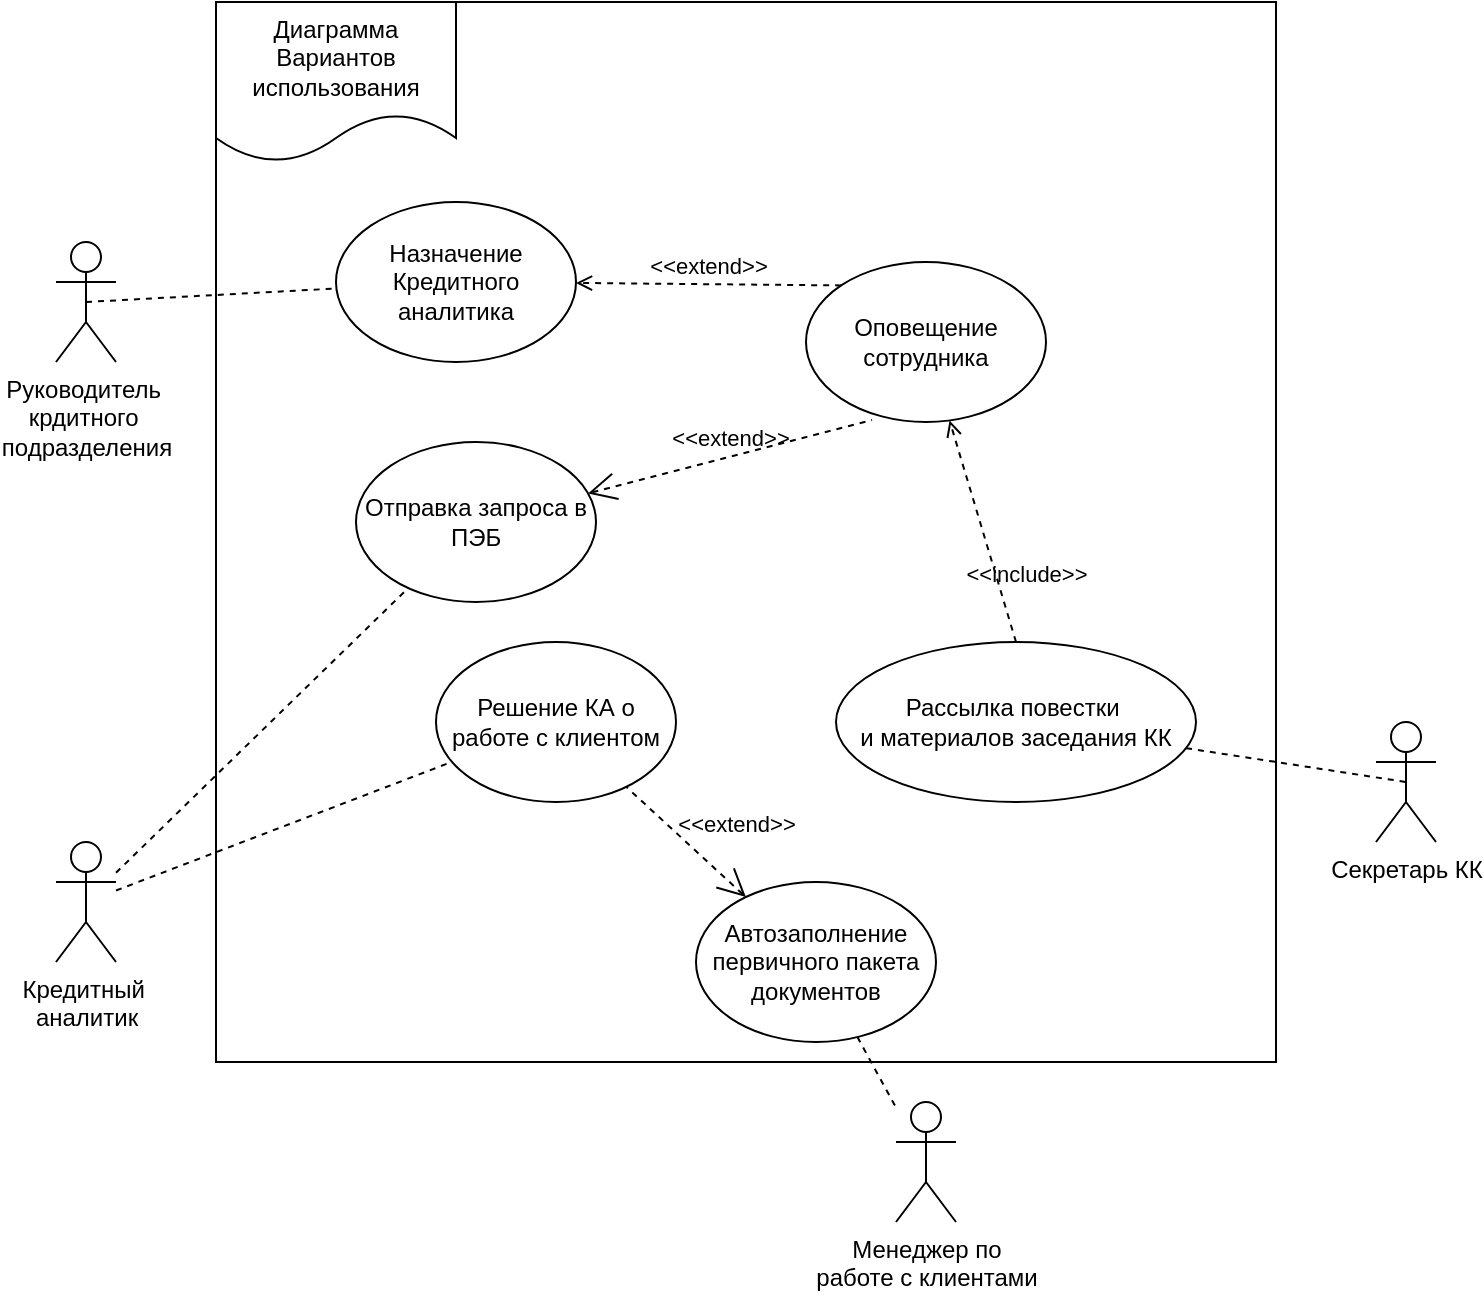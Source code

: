 <mxfile version="20.5.1" type="github">
  <diagram id="us2rn3E2usNwzeT_RqId" name="Страница 1">
    <mxGraphModel dx="946" dy="645" grid="1" gridSize="10" guides="1" tooltips="1" connect="1" arrows="1" fold="1" page="1" pageScale="1" pageWidth="827" pageHeight="1169" math="0" shadow="0">
      <root>
        <mxCell id="0" />
        <mxCell id="1" parent="0" />
        <mxCell id="nMol0IlKVA1DJJikbkKB-1" value="" style="whiteSpace=wrap;html=1;aspect=fixed;" parent="1" vertex="1">
          <mxGeometry x="120" y="80" width="530" height="530" as="geometry" />
        </mxCell>
        <mxCell id="nMol0IlKVA1DJJikbkKB-2" value="Кредитный&amp;nbsp;&lt;br&gt;аналитик" style="shape=umlActor;verticalLabelPosition=bottom;verticalAlign=top;html=1;outlineConnect=0;" parent="1" vertex="1">
          <mxGeometry x="40" y="500" width="30" height="60" as="geometry" />
        </mxCell>
        <mxCell id="nMol0IlKVA1DJJikbkKB-3" value="Руководитель&amp;nbsp;&lt;br&gt;крдитного&amp;nbsp;&lt;br&gt;подразделения" style="shape=umlActor;verticalLabelPosition=bottom;verticalAlign=top;html=1;outlineConnect=0;" parent="1" vertex="1">
          <mxGeometry x="40" y="200" width="30" height="60" as="geometry" />
        </mxCell>
        <mxCell id="nMol0IlKVA1DJJikbkKB-13" style="edgeStyle=orthogonalEdgeStyle;rounded=0;orthogonalLoop=1;jettySize=auto;html=1;exitX=0.5;exitY=1;exitDx=0;exitDy=0;" parent="1" source="nMol0IlKVA1DJJikbkKB-1" target="nMol0IlKVA1DJJikbkKB-1" edge="1">
          <mxGeometry relative="1" as="geometry" />
        </mxCell>
        <mxCell id="1qLVU7D7vg3zjqiWbOl6-1" value="Назначение Кредитного аналитика" style="ellipse;whiteSpace=wrap;html=1;" vertex="1" parent="1">
          <mxGeometry x="180" y="180" width="120" height="80" as="geometry" />
        </mxCell>
        <mxCell id="1qLVU7D7vg3zjqiWbOl6-2" value="Решение КА о работе с клиентом" style="ellipse;whiteSpace=wrap;html=1;" vertex="1" parent="1">
          <mxGeometry x="230" y="400" width="120" height="80" as="geometry" />
        </mxCell>
        <mxCell id="1qLVU7D7vg3zjqiWbOl6-3" value="Отправка запроса в ПЭБ" style="ellipse;whiteSpace=wrap;html=1;" vertex="1" parent="1">
          <mxGeometry x="190" y="300" width="120" height="80" as="geometry" />
        </mxCell>
        <mxCell id="1qLVU7D7vg3zjqiWbOl6-4" value="Автозаполнение первичного пакета документов" style="ellipse;whiteSpace=wrap;html=1;" vertex="1" parent="1">
          <mxGeometry x="360" y="520" width="120" height="80" as="geometry" />
        </mxCell>
        <mxCell id="1qLVU7D7vg3zjqiWbOl6-6" value="Менеджер по &lt;br&gt;работе с клиентами" style="shape=umlActor;verticalLabelPosition=bottom;verticalAlign=top;html=1;outlineConnect=0;" vertex="1" parent="1">
          <mxGeometry x="460" y="630" width="30" height="60" as="geometry" />
        </mxCell>
        <mxCell id="1qLVU7D7vg3zjqiWbOl6-9" value="" style="endArrow=none;dashed=1;html=1;rounded=0;exitX=0.5;exitY=0.5;exitDx=0;exitDy=0;exitPerimeter=0;" edge="1" parent="1" source="nMol0IlKVA1DJJikbkKB-3" target="1qLVU7D7vg3zjqiWbOl6-1">
          <mxGeometry width="50" height="50" relative="1" as="geometry">
            <mxPoint x="430" y="360" as="sourcePoint" />
            <mxPoint x="480" y="310" as="targetPoint" />
          </mxGeometry>
        </mxCell>
        <mxCell id="1qLVU7D7vg3zjqiWbOl6-11" value="" style="endArrow=none;dashed=1;html=1;rounded=0;" edge="1" parent="1" source="nMol0IlKVA1DJJikbkKB-2" target="1qLVU7D7vg3zjqiWbOl6-3">
          <mxGeometry width="50" height="50" relative="1" as="geometry">
            <mxPoint x="430" y="360" as="sourcePoint" />
            <mxPoint x="480" y="310" as="targetPoint" />
          </mxGeometry>
        </mxCell>
        <mxCell id="1qLVU7D7vg3zjqiWbOl6-12" value="" style="endArrow=none;dashed=1;html=1;rounded=0;" edge="1" parent="1" source="1qLVU7D7vg3zjqiWbOl6-4" target="1qLVU7D7vg3zjqiWbOl6-6">
          <mxGeometry width="50" height="50" relative="1" as="geometry">
            <mxPoint x="430" y="360" as="sourcePoint" />
            <mxPoint x="480" y="310" as="targetPoint" />
          </mxGeometry>
        </mxCell>
        <mxCell id="1qLVU7D7vg3zjqiWbOl6-14" value="Диаграмма Вариантов использования" style="shape=document;whiteSpace=wrap;html=1;boundedLbl=1;" vertex="1" parent="1">
          <mxGeometry x="120" y="80" width="120" height="80" as="geometry" />
        </mxCell>
        <mxCell id="1qLVU7D7vg3zjqiWbOl6-16" value="" style="endArrow=none;dashed=1;html=1;rounded=0;" edge="1" parent="1" source="nMol0IlKVA1DJJikbkKB-2" target="1qLVU7D7vg3zjqiWbOl6-2">
          <mxGeometry width="50" height="50" relative="1" as="geometry">
            <mxPoint x="430" y="360" as="sourcePoint" />
            <mxPoint x="480" y="310" as="targetPoint" />
          </mxGeometry>
        </mxCell>
        <mxCell id="1qLVU7D7vg3zjqiWbOl6-17" value="Оповещение сотрудника" style="ellipse;whiteSpace=wrap;html=1;" vertex="1" parent="1">
          <mxGeometry x="415" y="210" width="120" height="80" as="geometry" />
        </mxCell>
        <mxCell id="1qLVU7D7vg3zjqiWbOl6-18" value="&amp;lt;&amp;lt;extend&amp;gt;&amp;gt;" style="html=1;verticalAlign=bottom;labelBackgroundColor=none;endArrow=open;endFill=0;dashed=1;rounded=0;exitX=0;exitY=0;exitDx=0;exitDy=0;" edge="1" parent="1" source="1qLVU7D7vg3zjqiWbOl6-17" target="1qLVU7D7vg3zjqiWbOl6-1">
          <mxGeometry width="160" relative="1" as="geometry">
            <mxPoint x="370" y="330" as="sourcePoint" />
            <mxPoint x="530" y="330" as="targetPoint" />
          </mxGeometry>
        </mxCell>
        <mxCell id="1qLVU7D7vg3zjqiWbOl6-19" value="&amp;lt;&amp;lt;extend&amp;gt;&amp;gt;" style="edgeStyle=none;html=1;startArrow=open;endArrow=none;startSize=12;verticalAlign=bottom;dashed=1;labelBackgroundColor=none;rounded=0;entryX=0.275;entryY=0.988;entryDx=0;entryDy=0;entryPerimeter=0;" edge="1" parent="1" source="1qLVU7D7vg3zjqiWbOl6-3" target="1qLVU7D7vg3zjqiWbOl6-17">
          <mxGeometry width="160" relative="1" as="geometry">
            <mxPoint x="370" y="330" as="sourcePoint" />
            <mxPoint x="530" y="330" as="targetPoint" />
          </mxGeometry>
        </mxCell>
        <mxCell id="1qLVU7D7vg3zjqiWbOl6-20" value="&amp;lt;&amp;lt;extend&amp;gt;&amp;gt;" style="edgeStyle=none;html=1;startArrow=open;endArrow=none;startSize=12;verticalAlign=bottom;dashed=1;labelBackgroundColor=none;rounded=0;" edge="1" parent="1" source="1qLVU7D7vg3zjqiWbOl6-4" target="1qLVU7D7vg3zjqiWbOl6-2">
          <mxGeometry x="-0.452" y="-17" width="160" relative="1" as="geometry">
            <mxPoint x="370" y="390" as="sourcePoint" />
            <mxPoint x="530" y="390" as="targetPoint" />
            <mxPoint as="offset" />
          </mxGeometry>
        </mxCell>
        <mxCell id="1qLVU7D7vg3zjqiWbOl6-21" value="Рассылка повестки&amp;nbsp;&lt;br&gt;и материалов заседания КК" style="ellipse;whiteSpace=wrap;html=1;" vertex="1" parent="1">
          <mxGeometry x="430" y="400" width="180" height="80" as="geometry" />
        </mxCell>
        <mxCell id="1qLVU7D7vg3zjqiWbOl6-22" value="&amp;lt;&amp;lt;include&amp;gt;&amp;gt;" style="html=1;verticalAlign=bottom;labelBackgroundColor=none;endArrow=open;endFill=0;dashed=1;rounded=0;exitX=0.5;exitY=0;exitDx=0;exitDy=0;" edge="1" parent="1" source="1qLVU7D7vg3zjqiWbOl6-21" target="1qLVU7D7vg3zjqiWbOl6-17">
          <mxGeometry x="-0.601" y="-12" width="160" relative="1" as="geometry">
            <mxPoint x="370" y="390" as="sourcePoint" />
            <mxPoint x="530" y="390" as="targetPoint" />
            <mxPoint as="offset" />
          </mxGeometry>
        </mxCell>
        <mxCell id="1qLVU7D7vg3zjqiWbOl6-23" value="Секретарь КК" style="shape=umlActor;verticalLabelPosition=bottom;verticalAlign=top;html=1;outlineConnect=0;" vertex="1" parent="1">
          <mxGeometry x="700" y="440" width="30" height="60" as="geometry" />
        </mxCell>
        <mxCell id="1qLVU7D7vg3zjqiWbOl6-24" value="" style="endArrow=none;dashed=1;html=1;rounded=0;entryX=0.5;entryY=0.5;entryDx=0;entryDy=0;entryPerimeter=0;" edge="1" parent="1" source="1qLVU7D7vg3zjqiWbOl6-21" target="1qLVU7D7vg3zjqiWbOl6-23">
          <mxGeometry width="50" height="50" relative="1" as="geometry">
            <mxPoint x="430" y="420" as="sourcePoint" />
            <mxPoint x="480" y="370" as="targetPoint" />
          </mxGeometry>
        </mxCell>
      </root>
    </mxGraphModel>
  </diagram>
</mxfile>

